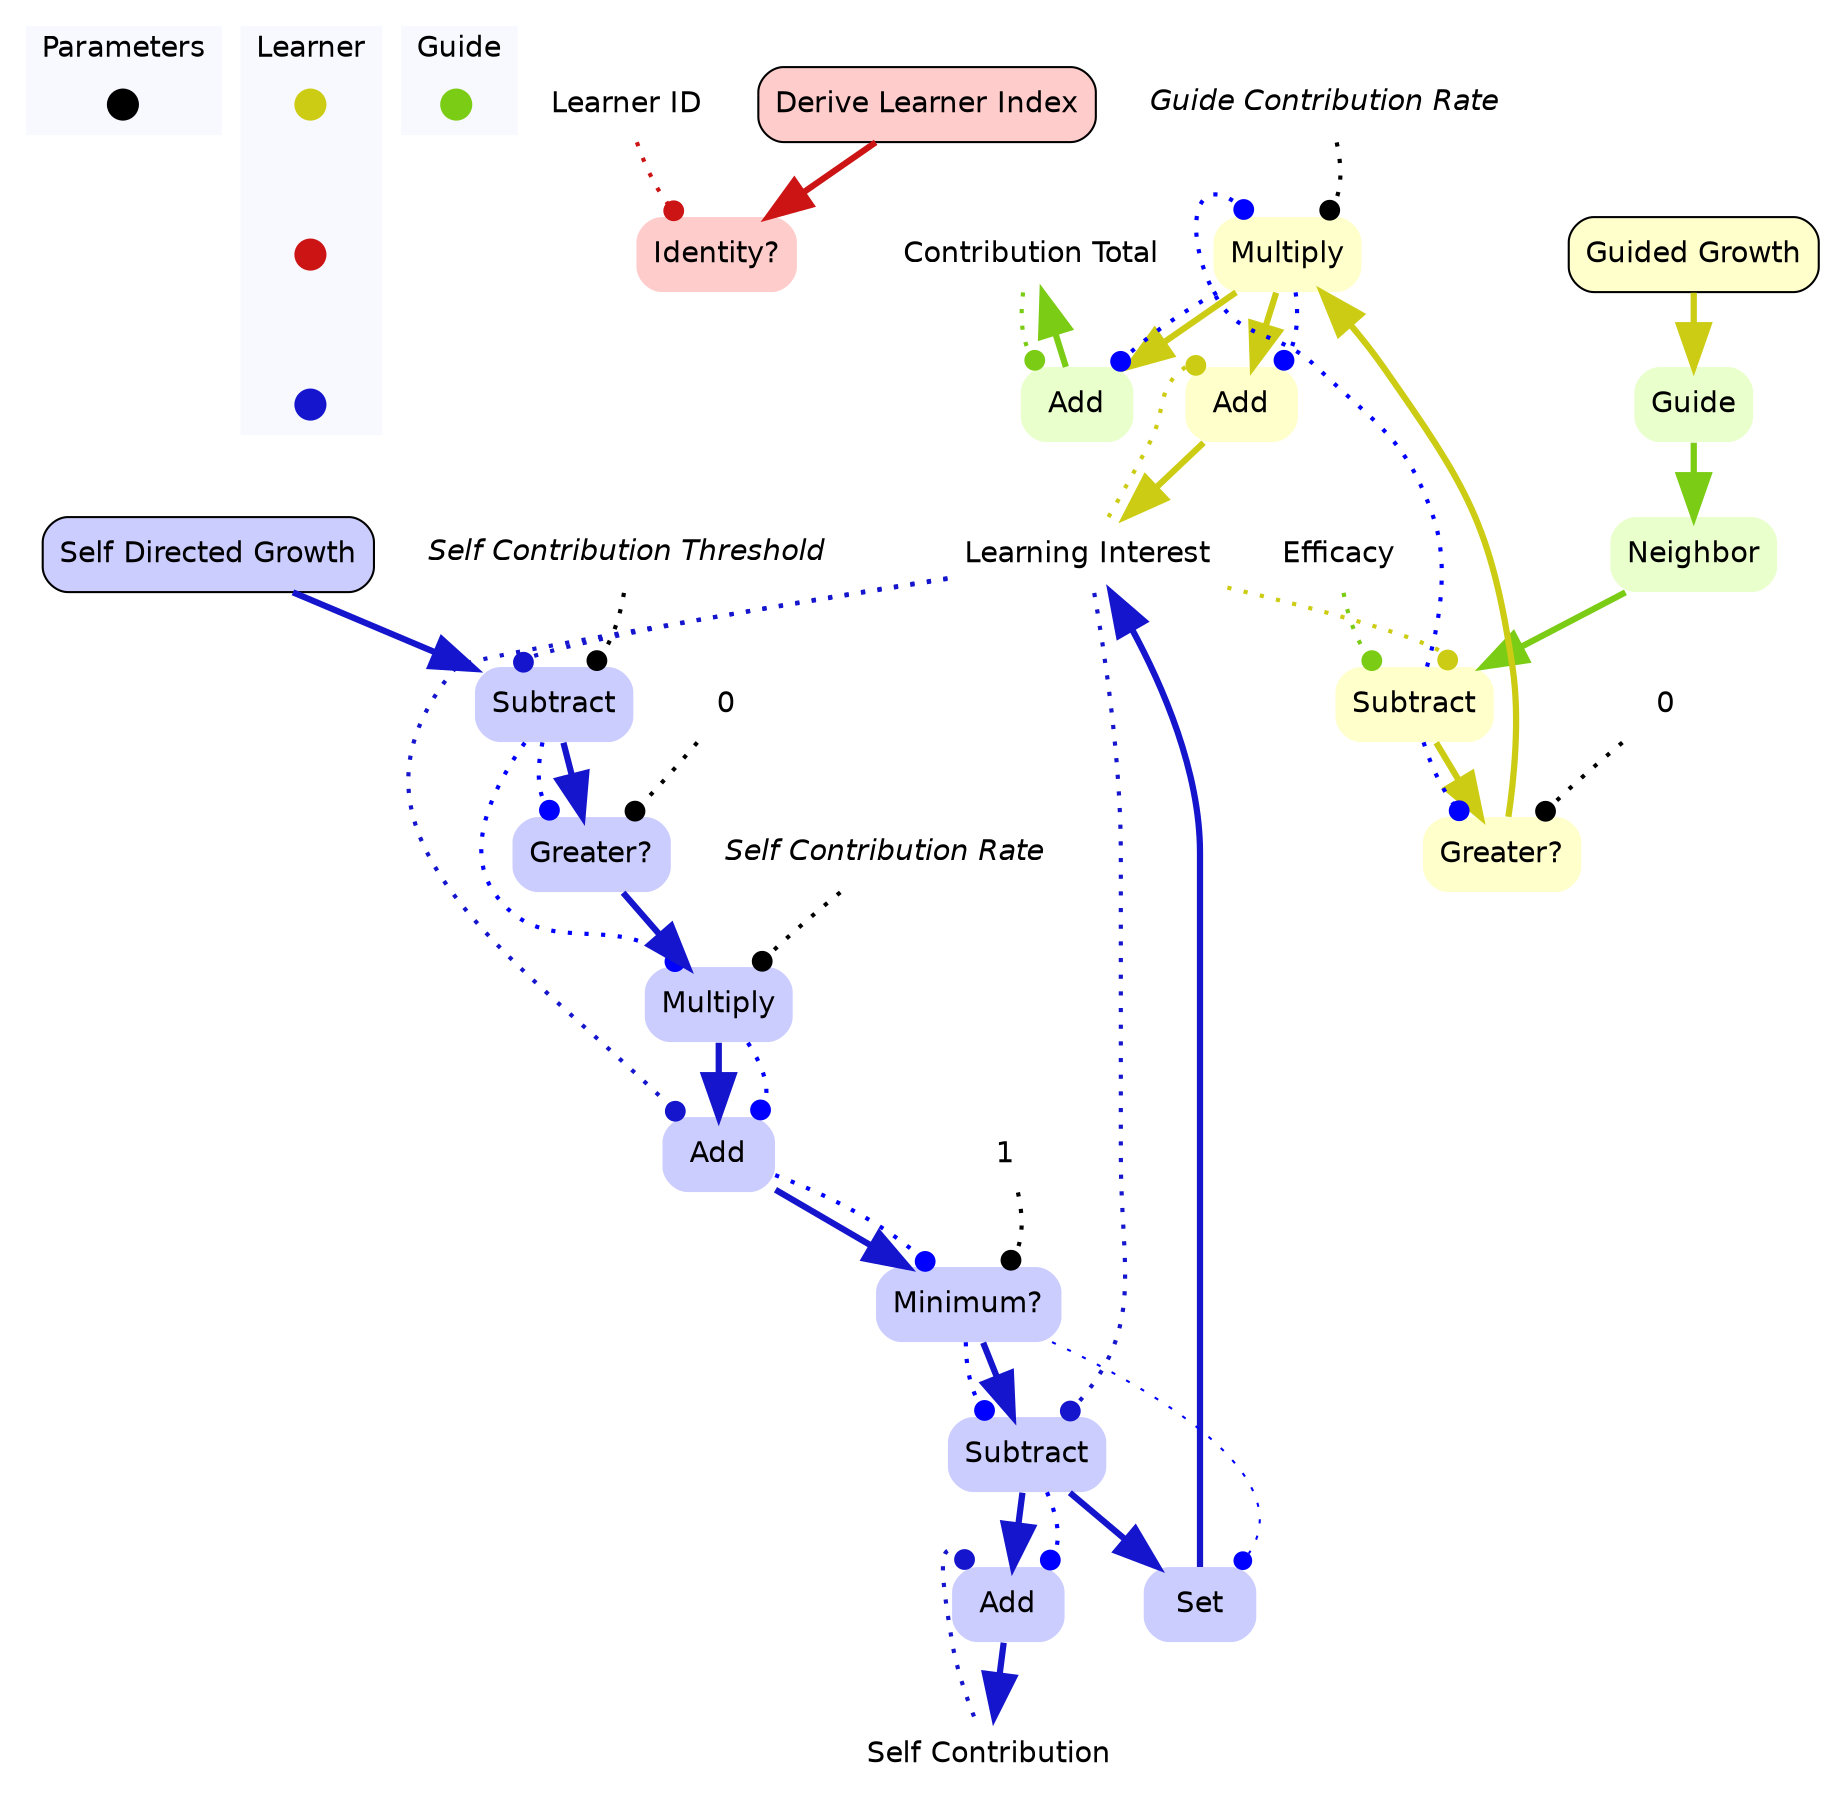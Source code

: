 digraph learner {
	concentrate=true;
	
	subgraph clustercontextKey {
		fontname=Helvetica;
		label="Parameters";
		style="filled";
		fillcolor=ghostwhite;
		color=white;
		labeljust=l;
		contextOverview [style=filled,shape=point,fixedsize=true,width=.2,height=.2,fontcolor=white,color="black",label=""];
	}
	subgraph clusterlearnerKey {
		fontname=Helvetica;
		nodesep=0.1;
		style="filled";
		fillcolor=ghostwhite;
		label="Learner";
		color=white;
		labeljust=l;
		guidedGrowthOverview [fontname=Helvetica,style=filled,shape=point,fixedsize=true,width=.2,height=.2,fontcolor=white,color="0.166, 0.9 , 0.8",label="",URL="learner__Overview.svg"];
		deriveLearnerIndexOverview [fontname=Helvetica,style=filled,shape=point,fixedsize=true,width=.2,height=.2,fontcolor=white,color="0.0, 0.9 , 0.8",label="",URL="learner__Overview.svg"];
		selfDirectedGrowthOverview [fontname=Helvetica,style=filled,shape=point,fixedsize=true,width=.2,height=.2,fontcolor=white,color="0.666, 0.9 , 0.8",label="",URL="learner__Overview.svg"];
guidedGrowthOverview -> deriveLearnerIndexOverview -> selfDirectedGrowthOverview [style=invis];
	}
	subgraph clusterguideKey {
		fontname=Helvetica;
		nodesep=0.1;
		style="filled";
		fillcolor=ghostwhite;
		label="Guide";
		color=white;
		labeljust=l;
		guideOverview [fontname=Helvetica,style=filled,shape=point,fixedsize=true,width=.2,height=.2,fontcolor=white,color="0.240, 0.9 , 0.8",label="",URL="guide__Overview.svg"];

	}
		learnerlearnerID [shape=none,fontsize=14,style="filled",fontname=Helvetica,color=none,fillcolor=white,label="Learner ID"];

//subgraph clusterderiveLearnerIndex {
	//style=filled;
	//color=white;
	//fillcolor="0.0, 0.0, 0.98";
		deriveLearnerIndex [shape=box,style="rounded,filled",fontname=Helvetica,color=black,fillcolor="0.0, 0.2, 1.0",label="Derive Learner Index",URL="learner_deriveLearnerIndex.svg"];
	deriveLearnerIndex ->  identityLearnerID [color="0.0, 0.9 , 0.8",penwidth=3.0,arrowsize=2.0];
		identityLearnerID [shape=none,style="rounded,filled",fontname=Helvetica,color="0.0, 0.2, 1.0",label="Identity?"];
//}
		learnerlearnerID -> identityLearnerID:nw [style=dotted,arrowhead=dot,color="0.0, 0.9 , 0.8",penwidth=2.0];
		guidecontributionTotal [shape=none,fontsize=14,style="filled",fontname=Helvetica,color=none,fillcolor=white,label="Contribution Total"];
		learnerlearningInterest [shape=none,fontsize=14,style="filled",fontname=Helvetica,color=none,fillcolor=white,label="Learning Interest"];
		guideefficacy [shape=none,fontsize=14,style="filled",fontname=Helvetica,color=none,fillcolor=white,label="Efficacy"];
		socialResourcesguideContributionRate [shape=none,fontsize=14,style="filled",fontname=Helvetica,color=none,fillcolor=white,label=<<i>Guide Contribution Rate</i>>];

//subgraph clusterguidedGrowth {
	//style=filled;
	//color=white;
	//fillcolor="0.0, 0.0, 0.98";
		guidedGrowth [shape=box,style="rounded,filled",fontname=Helvetica,color=black,fillcolor="0.166, 0.2, 1.0",label="Guided Growth",URL="learner_guidedGrowth.svg"];
	guidedGrowth ->  guide [color="0.166, 0.9 , 0.8",penwidth=3.0,arrowsize=2.0];
		guide [shape=none,style="rounded,filled",fontname=Helvetica,color=gray,fillcolor="0.240, 0.2, 1.0",label="Guide"];
	guide ->  neighborQuery [color="0.240, 0.9 , 0.8",penwidth=3.0,arrowsize=2.0];
		performanceAddGuideInfluence [shape=none,style="rounded,filled",fontname=Helvetica,color="0.240, 0.2, 1.0",label="Add"];
			performanceAddGuideInfluence ->  guidecontributionTotal [color="0.240, 0.9 , 0.8",penwidth=3.0,arrowsize=2.0];
		potentialInfluenceGreaterZeroQuery [shape=none,style="rounded,filled",fontname=Helvetica,color="0.166, 0.2, 1.0",label="Greater?"];
	potentialInfluenceGreaterZeroQuery ->  guideInfluence [color="0.166, 0.9 , 0.8",penwidth=3.0,arrowsize=2.0];
		newInterestLevel [shape=none,style="rounded,filled",fontname=Helvetica,color="0.166, 0.2, 1.0",label="Add"];
			newInterestLevel ->  learnerlearningInterest [color="0.166, 0.9 , 0.8",penwidth=3.0,arrowsize=2.0];
		neighborQuery [shape=none,style="rounded,filled",fontname=Helvetica,color="0.240, 0.2, 1.0",label="Neighbor"];
	neighborQuery ->  potentialInfluence [color="0.240, 0.9 , 0.8",penwidth=3.0,arrowsize=2.0];
		potentialInfluence [shape=none,style="rounded,filled",fontname=Helvetica,color="0.166, 0.2, 1.0",label="Subtract"];
	potentialInfluence ->  potentialInfluenceGreaterZeroQuery [color="0.166, 0.9 , 0.8",penwidth=3.0,arrowsize=2.0];
		guideInfluence [shape=none,style="rounded,filled",fontname=Helvetica,color="0.166, 0.2, 1.0",label="Multiply"];
	guideInfluence ->  performanceAddGuideInfluence [color="0.166, 0.9 , 0.8",penwidth=3.0,arrowsize=2.0];
	guideInfluence ->  newInterestLevel [color="0.166, 0.9 , 0.8",penwidth=3.0,arrowsize=2.0];
//}
		guidecontributionTotal -> performanceAddGuideInfluence:nw [style=dotted,arrowhead=dot,color="0.240, 0.9 , 0.8",penwidth=2.0];
		guideInfluence -> performanceAddGuideInfluence:ne [style=dotted,arrowhead=dot,color=blue,penwidth=2.0];
		potentialInfluence -> potentialInfluenceGreaterZeroQuery:nw [style=dotted,arrowhead=dot,color=blue,penwidth=2.0];
	
		importxyxpotentialInfluenceGreaterZeroQueryfunctionszero1 [fontname=Helvetica,shape=none,label="0"];
		importxyxpotentialInfluenceGreaterZeroQueryfunctionszero1 -> potentialInfluenceGreaterZeroQuery:ne [style=dotted,arrowhead=dot,color=black,penwidth=2.0];
		learnerlearningInterest -> newInterestLevel:nw [style=dotted,arrowhead=dot,color="0.166, 0.9 , 0.8",penwidth=2.0];
		guideInfluence -> newInterestLevel:ne [style=dotted,arrowhead=dot,color=blue,penwidth=2.0];
		guideefficacy -> potentialInfluence:nw [style=dotted,arrowhead=dot,color="0.240, 0.9 , 0.8",penwidth=2.0];
		learnerlearningInterest -> potentialInfluence:ne [style=dotted,arrowhead=dot,color="0.166, 0.9 , 0.8",penwidth=2.0];
		socialResourcesguideContributionRate -> guideInfluence:ne [style=dotted,arrowhead=dot,color=black,penwidth=2.0];
		potentialInfluence -> guideInfluence:nw [style=dotted,arrowhead=dot,color=blue,penwidth=2.0];
		learnerlearningInterest [shape=none,fontsize=14,style="filled",fontname=Helvetica,color=none,fillcolor=white,label="Learning Interest"];
		learnerselfContribution [shape=none,fontsize=14,style="filled",fontname=Helvetica,color=none,fillcolor=white,label="Self Contribution"];
		socialResourcesselfContributionThreshold [shape=none,fontsize=14,style="filled",fontname=Helvetica,color=none,fillcolor=white,label=<<i>Self Contribution Threshold</i>>];
		socialResourcesselfContributionRate [shape=none,fontsize=14,style="filled",fontname=Helvetica,color=none,fillcolor=white,label=<<i>Self Contribution Rate</i>>];

//subgraph clusterselfDirectedGrowth {
	//style=filled;
	//color=white;
	//fillcolor="0.0, 0.0, 0.98";
		selfDirectedGrowth [shape=box,style="rounded,filled",fontname=Helvetica,color=black,fillcolor="0.666, 0.2, 1.0",label="Self Directed Growth",URL="learner_selfDirectedGrowth.svg"];
	selfDirectedGrowth ->  potentialInterestGrowth [color="0.666, 0.9 , 0.8",penwidth=3.0,arrowsize=2.0];
		actualGrowth [shape=none,style="rounded,filled",fontname=Helvetica,color="0.666, 0.2, 1.0",label="Subtract"];
	actualGrowth ->  selfContributionAddActualGrowth [color="0.666, 0.9 , 0.8",penwidth=3.0,arrowsize=2.0];
	actualGrowth ->  setLearningInterestToMinimum_LearningInterestAddSelfInfluenceUnit_ [color="0.666, 0.9 , 0.8",penwidth=3.0,arrowsize=2.0];
	setLearningInterestToMinimum_LearningInterestAddSelfInfluenceUnit_ ->  learnerlearningInterest [color="0.666, 0.9 , 0.8",penwidth=3.0,arrowsize=2.0];
		selfContributionAddActualGrowth [shape=none,style="rounded,filled",fontname=Helvetica,color="0.666, 0.2, 1.0",label="Add"];
			selfContributionAddActualGrowth ->  learnerselfContribution [color="0.666, 0.9 , 0.8",penwidth=3.0,arrowsize=2.0];
		potentialInterestGrowth [shape=none,style="rounded,filled",fontname=Helvetica,color="0.666, 0.2, 1.0",label="Subtract"];
	potentialInterestGrowth ->  potentialInterestGrowthGreaterZeroQuery [color="0.666, 0.9 , 0.8",penwidth=3.0,arrowsize=2.0];
		minimum_LearningInterestAddSelfInfluenceUnit_ [shape=none,style="rounded,filled",fontname=Helvetica,color="0.666, 0.2, 1.0",label="Minimum?"];
	minimum_LearningInterestAddSelfInfluenceUnit_ ->  actualGrowth [color="0.666, 0.9 , 0.8",penwidth=3.0,arrowsize=2.0];

		setLearningInterestToMinimum_LearningInterestAddSelfInfluenceUnit_ [shape=none,style="rounded,filled",fontname=Helvetica,color="0.666, 0.2, 1.0",label="Set"];
		selfInfluence [shape=none,style="rounded,filled",fontname=Helvetica,color="0.666, 0.2, 1.0",label="Multiply"];
	selfInfluence ->  learningInterestAddSelfInfluence [color="0.666, 0.9 , 0.8",penwidth=3.0,arrowsize=2.0];
		learningInterestAddSelfInfluence [shape=none,style="rounded,filled",fontname=Helvetica,color="0.666, 0.2, 1.0",label="Add"];
	learningInterestAddSelfInfluence ->  minimum_LearningInterestAddSelfInfluenceUnit_ [color="0.666, 0.9 , 0.8",penwidth=3.0,arrowsize=2.0];
		potentialInterestGrowthGreaterZeroQuery [shape=none,style="rounded,filled",fontname=Helvetica,color="0.666, 0.2, 1.0",label="Greater?"];
	potentialInterestGrowthGreaterZeroQuery ->  selfInfluence [color="0.666, 0.9 , 0.8",penwidth=3.0,arrowsize=2.0];
//}
		learnerlearningInterest -> actualGrowth:ne [style=dotted,arrowhead=dot,color="0.666, 0.9 , 0.8",penwidth=2.0];
		minimum_LearningInterestAddSelfInfluenceUnit_ -> actualGrowth:nw [style=dotted,arrowhead=dot,color=blue,penwidth=2.0];
		learnerselfContribution -> selfContributionAddActualGrowth:nw [style=dotted,arrowhead=dot,color="0.666, 0.9 , 0.8",penwidth=2.0];
		actualGrowth -> selfContributionAddActualGrowth:ne [style=dotted,arrowhead=dot,color=blue,penwidth=2.0];
		learnerlearningInterest -> potentialInterestGrowth:nw [style=dotted,arrowhead=dot,color="0.666, 0.9 , 0.8",penwidth=2.0];
		socialResourcesselfContributionThreshold -> potentialInterestGrowth:ne [style=dotted,arrowhead=dot,color=black,penwidth=2.0];
		learningInterestAddSelfInfluence -> minimum_LearningInterestAddSelfInfluenceUnit_:nw [style=dotted,arrowhead=dot,color=blue,penwidth=2.0];
	
		importxyxminimum_LearningInterestAddSelfInfluenceUnit_functionsunit1 [fontname=Helvetica,shape=none,label="1"];
		importxyxminimum_LearningInterestAddSelfInfluenceUnit_functionsunit1 -> minimum_LearningInterestAddSelfInfluenceUnit_:ne [style=dotted,arrowhead=dot,color=black,penwidth=2.0];
		minimum_LearningInterestAddSelfInfluenceUnit_ -> setLearningInterestToMinimum_LearningInterestAddSelfInfluenceUnit_:"ne" [style=dotted,arrowhead=dot,color=blue];
		socialResourcesselfContributionRate -> selfInfluence:ne [style=dotted,arrowhead=dot,color=black,penwidth=2.0];
		potentialInterestGrowth -> selfInfluence:nw [style=dotted,arrowhead=dot,color=blue,penwidth=2.0];
		learnerlearningInterest -> learningInterestAddSelfInfluence:nw [style=dotted,arrowhead=dot,color="0.666, 0.9 , 0.8",penwidth=2.0];
		selfInfluence -> learningInterestAddSelfInfluence:ne [style=dotted,arrowhead=dot,color=blue,penwidth=2.0];
		potentialInterestGrowth -> potentialInterestGrowthGreaterZeroQuery:nw [style=dotted,arrowhead=dot,color=blue,penwidth=2.0];
	
		importxyxpotentialInterestGrowthGreaterZeroQueryfunctionszero1 [fontname=Helvetica,shape=none,label="0"];
		importxyxpotentialInterestGrowthGreaterZeroQueryfunctionszero1 -> potentialInterestGrowthGreaterZeroQuery:ne [style=dotted,arrowhead=dot,color=black,penwidth=2.0];
}
